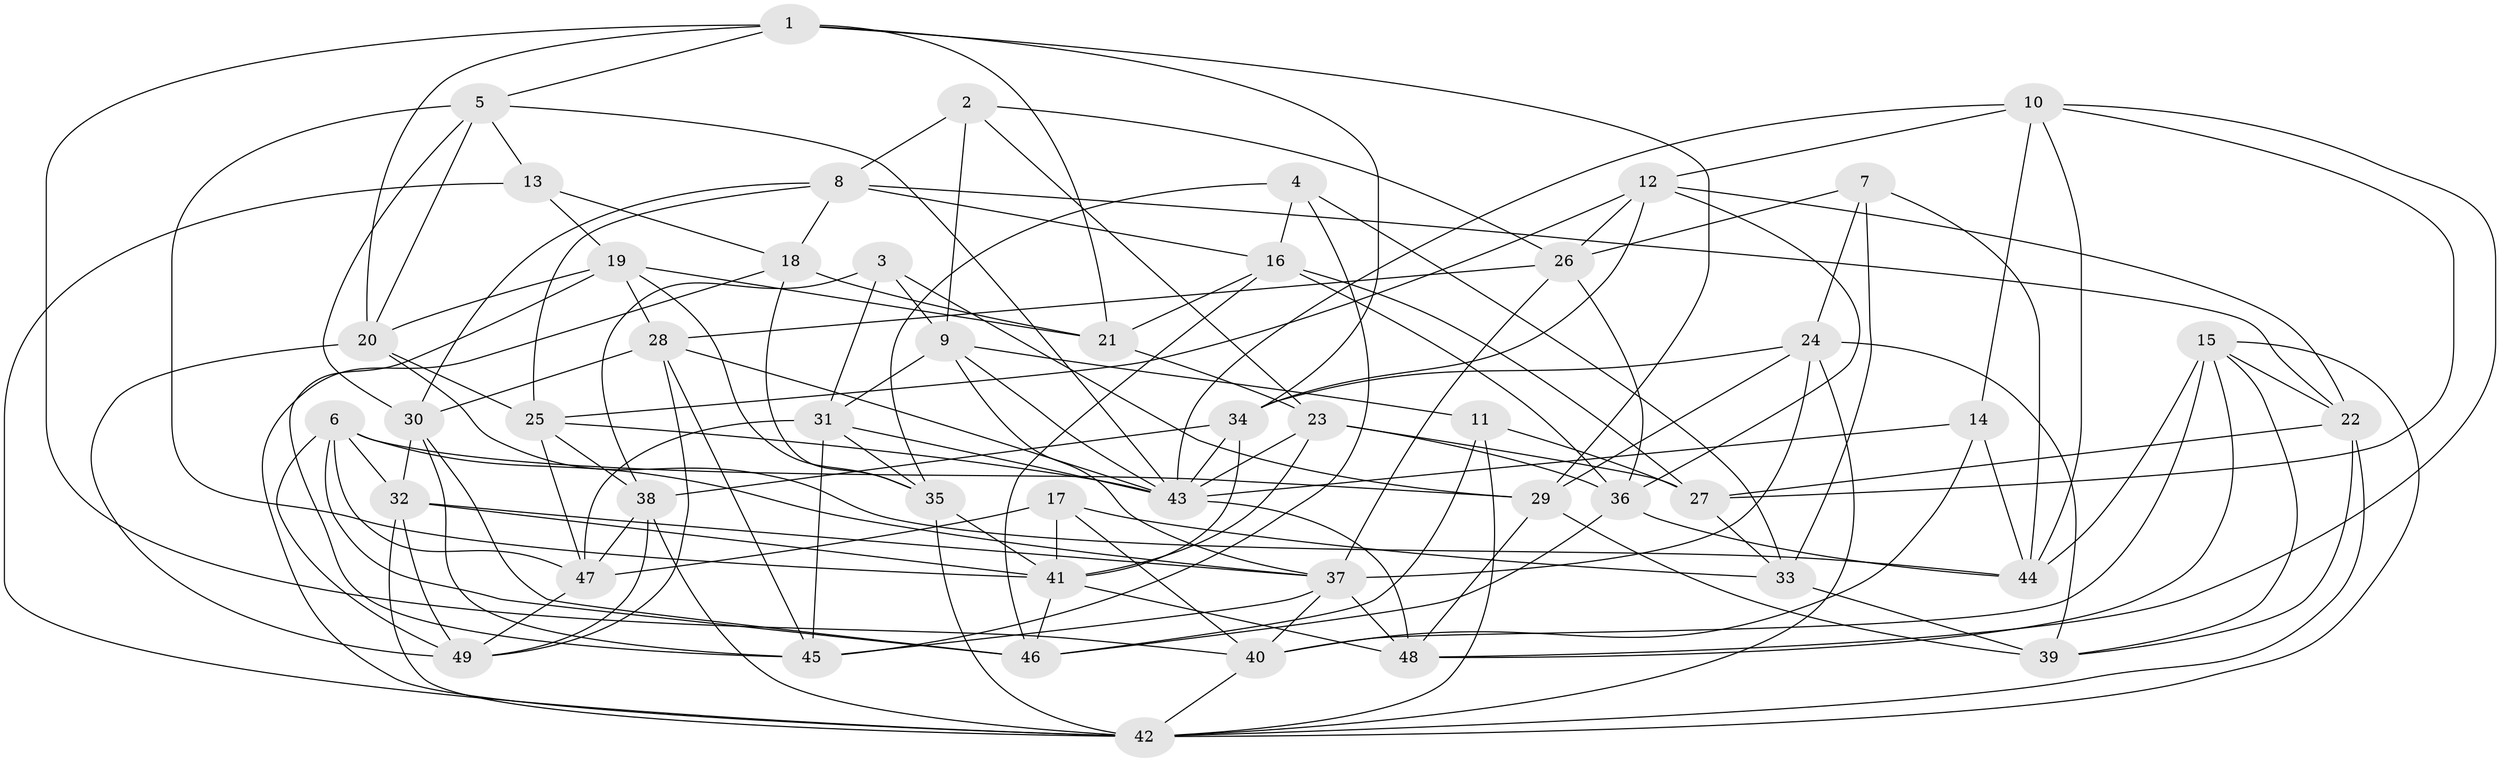 // original degree distribution, {4: 1.0}
// Generated by graph-tools (version 1.1) at 2025/50/03/09/25 03:50:45]
// undirected, 49 vertices, 143 edges
graph export_dot {
graph [start="1"]
  node [color=gray90,style=filled];
  1;
  2;
  3;
  4;
  5;
  6;
  7;
  8;
  9;
  10;
  11;
  12;
  13;
  14;
  15;
  16;
  17;
  18;
  19;
  20;
  21;
  22;
  23;
  24;
  25;
  26;
  27;
  28;
  29;
  30;
  31;
  32;
  33;
  34;
  35;
  36;
  37;
  38;
  39;
  40;
  41;
  42;
  43;
  44;
  45;
  46;
  47;
  48;
  49;
  1 -- 5 [weight=1.0];
  1 -- 20 [weight=1.0];
  1 -- 21 [weight=1.0];
  1 -- 29 [weight=1.0];
  1 -- 34 [weight=1.0];
  1 -- 40 [weight=1.0];
  2 -- 8 [weight=1.0];
  2 -- 9 [weight=1.0];
  2 -- 23 [weight=1.0];
  2 -- 26 [weight=1.0];
  3 -- 9 [weight=1.0];
  3 -- 29 [weight=1.0];
  3 -- 31 [weight=1.0];
  3 -- 38 [weight=1.0];
  4 -- 16 [weight=1.0];
  4 -- 33 [weight=1.0];
  4 -- 35 [weight=1.0];
  4 -- 45 [weight=1.0];
  5 -- 13 [weight=1.0];
  5 -- 20 [weight=1.0];
  5 -- 30 [weight=1.0];
  5 -- 41 [weight=1.0];
  5 -- 43 [weight=1.0];
  6 -- 29 [weight=1.0];
  6 -- 32 [weight=1.0];
  6 -- 37 [weight=1.0];
  6 -- 46 [weight=1.0];
  6 -- 47 [weight=1.0];
  6 -- 49 [weight=1.0];
  7 -- 24 [weight=1.0];
  7 -- 26 [weight=1.0];
  7 -- 33 [weight=1.0];
  7 -- 44 [weight=1.0];
  8 -- 16 [weight=1.0];
  8 -- 18 [weight=1.0];
  8 -- 22 [weight=1.0];
  8 -- 25 [weight=1.0];
  8 -- 30 [weight=1.0];
  9 -- 11 [weight=1.0];
  9 -- 31 [weight=1.0];
  9 -- 37 [weight=1.0];
  9 -- 43 [weight=1.0];
  10 -- 12 [weight=1.0];
  10 -- 14 [weight=1.0];
  10 -- 27 [weight=1.0];
  10 -- 43 [weight=1.0];
  10 -- 44 [weight=1.0];
  10 -- 48 [weight=1.0];
  11 -- 27 [weight=1.0];
  11 -- 42 [weight=1.0];
  11 -- 46 [weight=1.0];
  12 -- 22 [weight=1.0];
  12 -- 25 [weight=1.0];
  12 -- 26 [weight=1.0];
  12 -- 34 [weight=1.0];
  12 -- 36 [weight=1.0];
  13 -- 18 [weight=1.0];
  13 -- 19 [weight=1.0];
  13 -- 42 [weight=1.0];
  14 -- 40 [weight=1.0];
  14 -- 43 [weight=1.0];
  14 -- 44 [weight=1.0];
  15 -- 22 [weight=1.0];
  15 -- 39 [weight=1.0];
  15 -- 40 [weight=1.0];
  15 -- 42 [weight=1.0];
  15 -- 44 [weight=1.0];
  15 -- 48 [weight=1.0];
  16 -- 21 [weight=1.0];
  16 -- 27 [weight=1.0];
  16 -- 36 [weight=1.0];
  16 -- 46 [weight=1.0];
  17 -- 33 [weight=1.0];
  17 -- 40 [weight=1.0];
  17 -- 41 [weight=1.0];
  17 -- 47 [weight=1.0];
  18 -- 21 [weight=2.0];
  18 -- 35 [weight=1.0];
  18 -- 42 [weight=1.0];
  19 -- 20 [weight=1.0];
  19 -- 21 [weight=1.0];
  19 -- 28 [weight=1.0];
  19 -- 35 [weight=1.0];
  19 -- 45 [weight=1.0];
  20 -- 25 [weight=1.0];
  20 -- 44 [weight=1.0];
  20 -- 49 [weight=1.0];
  21 -- 23 [weight=1.0];
  22 -- 27 [weight=1.0];
  22 -- 39 [weight=1.0];
  22 -- 42 [weight=1.0];
  23 -- 27 [weight=1.0];
  23 -- 36 [weight=1.0];
  23 -- 41 [weight=1.0];
  23 -- 43 [weight=1.0];
  24 -- 29 [weight=1.0];
  24 -- 34 [weight=1.0];
  24 -- 37 [weight=1.0];
  24 -- 39 [weight=1.0];
  24 -- 42 [weight=1.0];
  25 -- 38 [weight=1.0];
  25 -- 43 [weight=1.0];
  25 -- 47 [weight=1.0];
  26 -- 28 [weight=1.0];
  26 -- 36 [weight=1.0];
  26 -- 37 [weight=1.0];
  27 -- 33 [weight=1.0];
  28 -- 30 [weight=1.0];
  28 -- 43 [weight=1.0];
  28 -- 45 [weight=1.0];
  28 -- 49 [weight=1.0];
  29 -- 39 [weight=1.0];
  29 -- 48 [weight=1.0];
  30 -- 32 [weight=1.0];
  30 -- 45 [weight=1.0];
  30 -- 46 [weight=1.0];
  31 -- 35 [weight=1.0];
  31 -- 43 [weight=1.0];
  31 -- 45 [weight=1.0];
  31 -- 47 [weight=1.0];
  32 -- 37 [weight=1.0];
  32 -- 41 [weight=1.0];
  32 -- 42 [weight=1.0];
  32 -- 49 [weight=1.0];
  33 -- 39 [weight=2.0];
  34 -- 38 [weight=1.0];
  34 -- 41 [weight=1.0];
  34 -- 43 [weight=1.0];
  35 -- 41 [weight=1.0];
  35 -- 42 [weight=1.0];
  36 -- 44 [weight=1.0];
  36 -- 46 [weight=1.0];
  37 -- 40 [weight=1.0];
  37 -- 45 [weight=1.0];
  37 -- 48 [weight=1.0];
  38 -- 42 [weight=1.0];
  38 -- 47 [weight=1.0];
  38 -- 49 [weight=1.0];
  40 -- 42 [weight=1.0];
  41 -- 46 [weight=1.0];
  41 -- 48 [weight=1.0];
  43 -- 48 [weight=1.0];
  47 -- 49 [weight=1.0];
}

